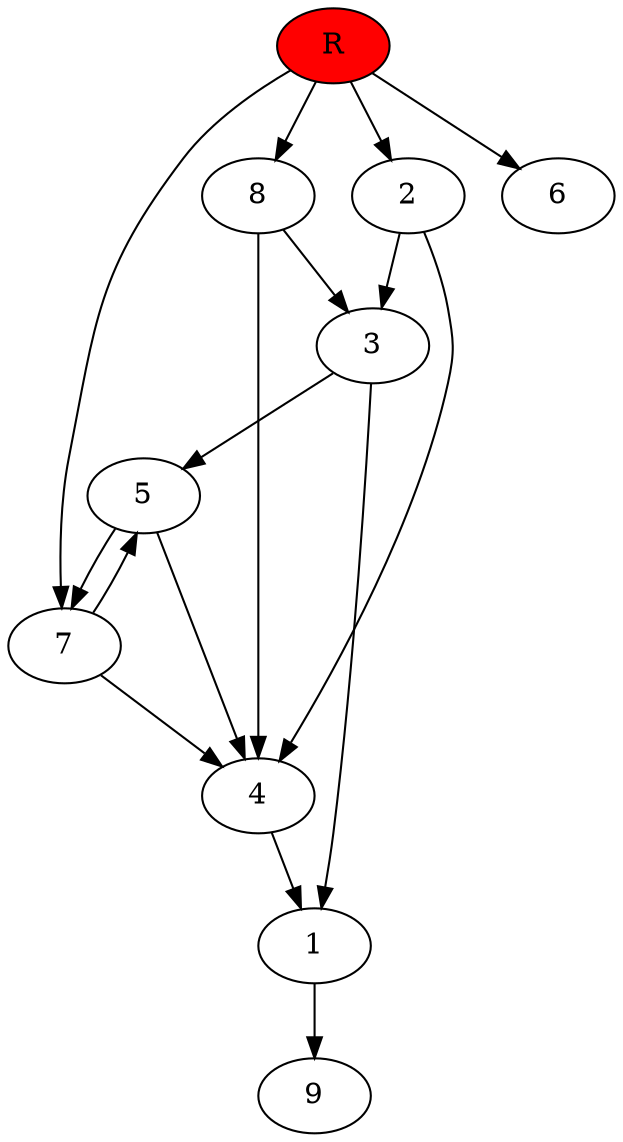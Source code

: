 digraph prb56842 {
	1
	2
	3
	4
	5
	6
	7
	8
	R [fillcolor="#ff0000" style=filled]
	1 -> 9
	2 -> 3
	2 -> 4
	3 -> 1
	3 -> 5
	4 -> 1
	5 -> 4
	5 -> 7
	7 -> 4
	7 -> 5
	8 -> 3
	8 -> 4
	R -> 2
	R -> 6
	R -> 7
	R -> 8
}
